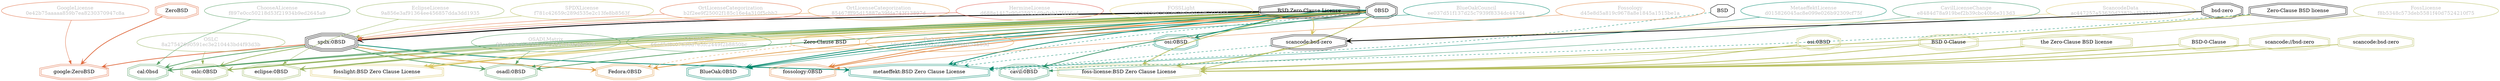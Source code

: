 strict digraph {
    node [shape=box];
    graph [splines=curved];
    1 [label="SPDXLicense\nf781c42659c289d535e2c13fe8b8563f"
      ,fontcolor=gray
      ,color="#b8bf62"
      ,fillcolor="beige;1"
      ,shape=ellipse];
    2 [label="spdx:0BSD"
      ,shape=tripleoctagon];
    3 [label="0BSD"
      ,shape=doubleoctagon];
    4 [label="BSD Zero Clause License"
      ,shape=doubleoctagon];
    5778 [label="GoogleLicense\n0e42b75aaaaa859b7ea8230370947c8a"
         ,fontcolor=gray
         ,color="#e06f45"
         ,fillcolor="beige;1"
         ,shape=ellipse];
    5779 [label="google:ZeroBSD"
         ,color="#e06f45"
         ,shape=doubleoctagon];
    5780 [label=ZeroBSD
         ,color="#e06f45"
         ,shape=doubleoctagon];
    5781 [label="FedoraEntry\n10ac20c7b3b4651125f6390bb155b03d"
         ,fontcolor=gray
         ,color="#e09d4b"
         ,fillcolor="beige;1"
         ,shape=ellipse];
    5782 [label="Fedora:0BSD"
         ,color="#e09d4b"
         ,shape=doubleoctagon];
    5783 [label="Zero-Clause BSD"
         ,color="#e09d4b"
         ,shape=octagon];
    5935 [label=BSD,shape=octagon];
    8709 [label="BlueOakCouncil\nee037d51f137d25c7939f8334dc447d4"
         ,fontcolor=gray
         ,color="#00876c"
         ,fillcolor="beige;1"
         ,shape=ellipse];
    8710 [label="BlueOak:0BSD"
         ,color="#00876c"
         ,shape=doubleoctagon];
    9440 [label="OSADLRule\n66cd5d8c07630d7e5fc2449f2b8850bc"
         ,fontcolor=gray
         ,color="#58a066"
         ,fillcolor="beige;1"
         ,shape=ellipse];
    9441 [label="osadl:0BSD"
         ,color="#58a066"
         ,shape=doubleoctagon];
    9778 [label="OSADLMatrix\n98ce064c1b790538395947878e49abb3"
         ,fontcolor=gray
         ,color="#58a066"
         ,fillcolor="beige;1"
         ,shape=ellipse];
    10822 [label="ChooseALicense\nf897e0cc50218d53f21934b9ed2645a9"
          ,fontcolor=gray
          ,color="#58a066"
          ,fillcolor="beige;1"
          ,shape=ellipse];
    10823 [label="cal:0bsd"
          ,color="#58a066"
          ,shape=doubleoctagon];
    13009 [label="ScancodeData\nac447257a53630d2382ba4b352324c04"
          ,fontcolor=gray
          ,color="#dac767"
          ,fillcolor="beige;1"
          ,shape=ellipse];
    13010 [label="scancode:bsd-zero"
          ,shape=doubleoctagon];
    13011 [label="bsd-zero"
          ,shape=doubleoctagon];
    25863 [label="OSLC\n8a27542690591ec3e210443bd4f93d3b"
          ,fontcolor=gray
          ,color="#98b561"
          ,fillcolor="beige;1"
          ,shape=ellipse];
    25864 [label="oslc:0BSD"
          ,color="#98b561"
          ,shape=doubleoctagon];
    27499 [label="Fossology\nd45e8d5a819c9678a8e1845a1515be1a"
          ,fontcolor=gray
          ,color="#e18745"
          ,fillcolor="beige;1"
          ,shape=ellipse];
    27500 [label="fossology:0BSD"
          ,color="#e18745"
          ,shape=doubleoctagon];
    28458 [label="OrtLicenseCategorization\nb2f2ee9f25002f185c16e4a310f5cbb2"
          ,fontcolor=gray
          ,color="#e06f45"
          ,fillcolor="beige;1"
          ,shape=ellipse];
    35325 [label="OrtLicenseCategorization\n85467fff95d15887e39fda743f13897d"
          ,fontcolor=gray
          ,color="#e09d4b"
          ,fillcolor="beige;1"
          ,shape=ellipse];
    36298 [label="CavilLicenseChange\ne8484d78a919bef2b39cbc40b6e313d3"
          ,fontcolor=gray
          ,color="#379469"
          ,fillcolor="beige;1"
          ,shape=ellipse];
    36299 [label="cavil:0BSD"
          ,color="#379469"
          ,shape=doubleoctagon];
    39166 [label="MetaeffektLicense\nd015826045ac8e099e026b92309cf75f"
          ,fontcolor=gray
          ,color="#00876c"
          ,fillcolor="beige;1"
          ,shape=ellipse];
    39167 [label="metaeffekt:BSD Zero Clause License"
          ,color="#00876c"
          ,shape=doubleoctagon];
    39168 [label="Zero-Clause BSD license"
          ,shape=doubleoctagon];
    39169 [label="osi:0BSD"
          ,color="#00876c"
          ,shape=doubleoctagon];
    49916 [label="HermineLicense\nd688e1417c90d25921d9e0ab17fd16cd"
          ,fontcolor=gray
          ,color="#dc574a"
          ,fillcolor="beige;1"
          ,shape=ellipse];
    50220 [label="FossLicense\nf8b5348c573deb5581f40d7524210f75"
          ,fontcolor=gray
          ,color="#b8bf62"
          ,fillcolor="beige;1"
          ,shape=ellipse];
    50221 [label="foss-license:BSD Zero Clause License"
          ,color="#b8bf62"
          ,shape=doubleoctagon];
    50222 [label="scancode://bsd-zero"
          ,color="#b8bf62"
          ,shape=doubleoctagon];
    50223 [label="scancode:bsd-zero"
          ,color="#b8bf62"
          ,shape=doubleoctagon];
    50224 [label="osi:0BSD"
          ,color="#b8bf62"
          ,shape=doubleoctagon];
    50225 [label="BSD 0-Clause"
          ,color="#b8bf62"
          ,shape=doubleoctagon];
    50226 [label="the Zero-Clause BSD license"
          ,color="#b8bf62"
          ,shape=doubleoctagon];
    50227 [label="BSD-0-Clause"
          ,color="#b8bf62"
          ,shape=doubleoctagon];
    51197 [label="FOSSLight\n1230556429f1bd7fe5c8920ff73134e4"
          ,fontcolor=gray
          ,color="#dac767"
          ,fillcolor="beige;1"
          ,shape=ellipse];
    51198 [label="fosslight:BSD Zero Clause License"
          ,color="#dac767"
          ,shape=doubleoctagon];
    54222 [label="EclipseLicense\n9a856e3af91364ee456857dda3dd1935"
          ,fontcolor=gray
          ,color="#98b561"
          ,fillcolor="beige;1"
          ,shape=ellipse];
    54223 [label="eclipse:0BSD"
          ,color="#98b561"
          ,shape=doubleoctagon];
    1 -> 2 [weight=0.5
           ,color="#b8bf62"];
    2 -> 5779 [style=bold
              ,arrowhead=vee
              ,weight=0.7
              ,color="#e06f45"];
    2 -> 5782 [style=bold
              ,arrowhead=vee
              ,weight=0.7
              ,color="#e09d4b"];
    2 -> 9441 [style=bold
              ,arrowhead=vee
              ,weight=0.7
              ,color="#58a066"];
    2 -> 10823 [style=bold
               ,arrowhead=vee
               ,weight=0.7
               ,color="#58a066"];
    2 -> 25864 [style=bold
               ,arrowhead=vee
               ,weight=0.7
               ,color="#98b561"];
    2 -> 39167 [style=bold
               ,arrowhead=vee
               ,weight=0.7
               ,color="#00876c"];
    3 -> 2 [style=bold
           ,arrowhead=vee
           ,weight=0.7];
    3 -> 5782 [style=bold
              ,arrowhead=vee
              ,weight=0.7
              ,color="#e09d4b"];
    3 -> 5782 [style=bold
              ,arrowhead=vee
              ,weight=0.7
              ,color="#e09d4b"];
    3 -> 8710 [style=bold
              ,arrowhead=vee
              ,weight=0.7
              ,color="#00876c"];
    3 -> 9441 [style=bold
              ,arrowhead=vee
              ,weight=0.7
              ,color="#58a066"];
    3 -> 10823 [style=bold
               ,arrowhead=vee
               ,weight=0.7
               ,color="#58a066"];
    3 -> 25864 [style=bold
               ,arrowhead=vee
               ,weight=0.7
               ,color="#98b561"];
    3 -> 27500 [style=bold
               ,arrowhead=vee
               ,weight=0.7
               ,color="#e18745"];
    3 -> 36299 [style=bold
               ,arrowhead=vee
               ,weight=0.7
               ,color="#379469"];
    3 -> 36299 [style=bold
               ,arrowhead=vee
               ,weight=0.7
               ,color="#379469"];
    3 -> 39167 [style=dashed
               ,arrowhead=vee
               ,weight=0.5
               ,color="#00876c"];
    3 -> 39169 [style=bold
               ,arrowhead=vee
               ,weight=0.7
               ,color="#00876c"];
    3 -> 50221 [style=bold
               ,arrowhead=vee
               ,weight=0.7
               ,color="#b8bf62"];
    3 -> 51198 [style=bold
               ,arrowhead=vee
               ,weight=0.7
               ,color="#dac767"];
    3 -> 54223 [style=bold
               ,arrowhead=vee
               ,weight=0.7
               ,color="#98b561"];
    4 -> 2 [style=bold
           ,arrowhead=vee
           ,weight=0.7];
    4 -> 8710 [style=bold
              ,arrowhead=vee
              ,weight=0.7
              ,color="#00876c"];
    4 -> 10823 [style=bold
               ,arrowhead=vee
               ,weight=0.7
               ,color="#58a066"];
    4 -> 13010 [style=bold
               ,arrowhead=vee
               ,weight=0.7
               ,color="#dac767"];
    4 -> 25864 [style=bold
               ,arrowhead=vee
               ,weight=0.7
               ,color="#98b561"];
    4 -> 27500 [style=bold
               ,arrowhead=vee
               ,weight=0.7
               ,color="#e18745"];
    4 -> 39167 [style=bold
               ,arrowhead=vee
               ,weight=0.7
               ,color="#00876c"];
    4 -> 39167 [style=bold
               ,arrowhead=vee
               ,weight=0.7
               ,color="#00876c"];
    4 -> 50221 [style=bold
               ,arrowhead=vee
               ,weight=0.7
               ,color="#b8bf62"];
    4 -> 51198 [style=bold
               ,arrowhead=vee
               ,weight=0.7
               ,color="#dac767"];
    4 -> 54223 [style=bold
               ,arrowhead=vee
               ,weight=0.7
               ,color="#98b561"];
    5778 -> 5779 [weight=0.5
                 ,color="#e06f45"];
    5780 -> 5779 [style=bold
                 ,arrowhead=vee
                 ,weight=0.7
                 ,color="#e06f45"];
    5781 -> 5782 [weight=0.5
                 ,color="#e09d4b"];
    5783 -> 5782 [style=dashed
                 ,arrowhead=vee
                 ,weight=0.5
                 ,color="#e09d4b"];
    5935 -> 39167 [style=dashed
                  ,arrowhead=vee
                  ,weight=0.5
                  ,color="#00876c"];
    8709 -> 8710 [weight=0.5
                 ,color="#00876c"];
    9440 -> 9441 [weight=0.5
                 ,color="#58a066"];
    9778 -> 9441 [weight=0.5
                 ,color="#58a066"];
    10822 -> 10823 [weight=0.5
                   ,color="#58a066"];
    13009 -> 13010 [weight=0.5
                   ,color="#dac767"];
    13010 -> 39167 [style=dashed
                   ,arrowhead=vee
                   ,weight=0.5
                   ,color="#00876c"];
    13010 -> 50221 [style=bold
                   ,arrowhead=vee
                   ,weight=0.7
                   ,color="#b8bf62"];
    13011 -> 13010 [style=bold
                   ,arrowhead=vee
                   ,weight=0.7];
    25863 -> 25864 [weight=0.5
                   ,color="#98b561"];
    27499 -> 27500 [weight=0.5
                   ,color="#e18745"];
    28458 -> 2 [weight=0.5
               ,color="#e06f45"];
    35325 -> 2 [weight=0.5
               ,color="#e09d4b"];
    36298 -> 36299 [weight=0.5
                   ,color="#379469"];
    39166 -> 39167 [weight=0.5
                   ,color="#00876c"];
    39168 -> 39167 [style=dashed
                   ,arrowhead=vee
                   ,weight=0.5
                   ,color="#00876c"];
    39168 -> 50221 [style=bold
                   ,arrowhead=vee
                   ,weight=0.7
                   ,color="#b8bf62"];
    39169 -> 39167 [style=dashed
                   ,arrowhead=vee
                   ,weight=0.5
                   ,color="#00876c"];
    49916 -> 2 [weight=0.5
               ,color="#dc574a"];
    50220 -> 50221 [weight=0.5
                   ,color="#b8bf62"];
    50222 -> 50221 [style=bold
                   ,arrowhead=vee
                   ,weight=0.7
                   ,color="#b8bf62"];
    50223 -> 50221 [style=bold
                   ,arrowhead=vee
                   ,weight=0.7
                   ,color="#b8bf62"];
    50224 -> 50221 [style=bold
                   ,arrowhead=vee
                   ,weight=0.7
                   ,color="#b8bf62"];
    50225 -> 50221 [style=bold
                   ,arrowhead=vee
                   ,weight=0.7
                   ,color="#b8bf62"];
    50226 -> 50221 [style=bold
                   ,arrowhead=vee
                   ,weight=0.7
                   ,color="#b8bf62"];
    50227 -> 50221 [style=bold
                   ,arrowhead=vee
                   ,weight=0.7
                   ,color="#b8bf62"];
    51197 -> 51198 [weight=0.5
                   ,color="#dac767"];
    54222 -> 54223 [weight=0.5
                   ,color="#98b561"];
}
